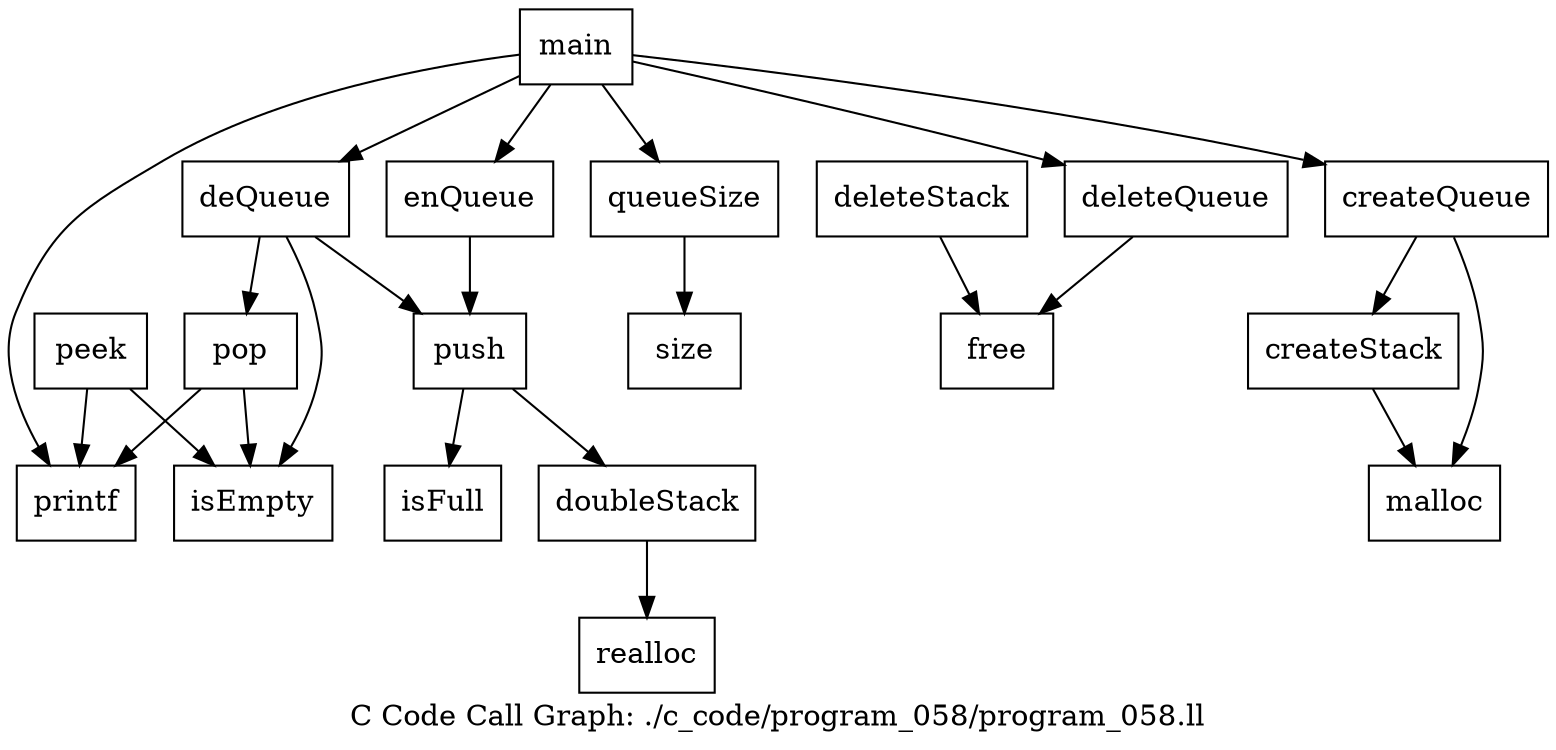 digraph "C Code Call Graph: ./c_code/program_058/program_058.ll" {
	label="C Code Call Graph: ./c_code/program_058/program_058.ll";

	Node0x55b9675f77c0 [shape=record,label="{createStack}"];
	Node0x55b9675f77c0 -> Node0x55b9675f7b40;
	Node0x55b9675f7b40 [shape=record,label="{malloc}"];
	Node0x55b9675f8030 [shape=record,label="{isEmpty}"];
	Node0x55b967602580 [shape=record,label="{size}"];
	Node0x55b967602600 [shape=record,label="{isFull}"];
	Node0x55b9675f82b0 [shape=record,label="{doubleStack}"];
	Node0x55b9675f82b0 -> Node0x55b9675f8530;
	Node0x55b9675f8530 [shape=record,label="{realloc}"];
	Node0x55b9675f88c0 [shape=record,label="{push}"];
	Node0x55b9675f88c0 -> Node0x55b967602600;
	Node0x55b9675f88c0 -> Node0x55b9675f82b0;
	Node0x55b9675ef910 [shape=record,label="{pop}"];
	Node0x55b9675ef910 -> Node0x55b9675f8030;
	Node0x55b9675ef910 -> Node0x55b9675f1630;
	Node0x55b9675f1630 [shape=record,label="{printf}"];
	Node0x55b9675f1a10 [shape=record,label="{peek}"];
	Node0x55b9675f1a10 -> Node0x55b9675f8030;
	Node0x55b9675f1a10 -> Node0x55b9675f1630;
	Node0x55b9675f3580 [shape=record,label="{deleteStack}"];
	Node0x55b9675f3580 -> Node0x55b9675ed470;
	Node0x55b9675ed470 [shape=record,label="{free}"];
	Node0x55b9675f9500 [shape=record,label="{queueSize}"];
	Node0x55b9675f9500 -> Node0x55b967602580;
	Node0x55b9675ed1b0 [shape=record,label="{createQueue}"];
	Node0x55b9675ed1b0 -> Node0x55b9675f77c0;
	Node0x55b9675ed1b0 -> Node0x55b9675f7b40;
	Node0x55b9676026e0 [shape=record,label="{enQueue}"];
	Node0x55b9676026e0 -> Node0x55b9675f88c0;
	Node0x55b9676079c0 [shape=record,label="{deQueue}"];
	Node0x55b9676079c0 -> Node0x55b9675f8030;
	Node0x55b9676079c0 -> Node0x55b9675ef910;
	Node0x55b9676079c0 -> Node0x55b9675f88c0;
	Node0x55b967608000 [shape=record,label="{deleteQueue}"];
	Node0x55b967608000 -> Node0x55b9675ed470;
	Node0x55b967608080 [shape=record,label="{main}"];
	Node0x55b967608080 -> Node0x55b9675ed1b0;
	Node0x55b967608080 -> Node0x55b9676026e0;
	Node0x55b967608080 -> Node0x55b967608000;
	Node0x55b967608080 -> Node0x55b9675f1630;
	Node0x55b967608080 -> Node0x55b9676079c0;
	Node0x55b967608080 -> Node0x55b9675f9500;
}
